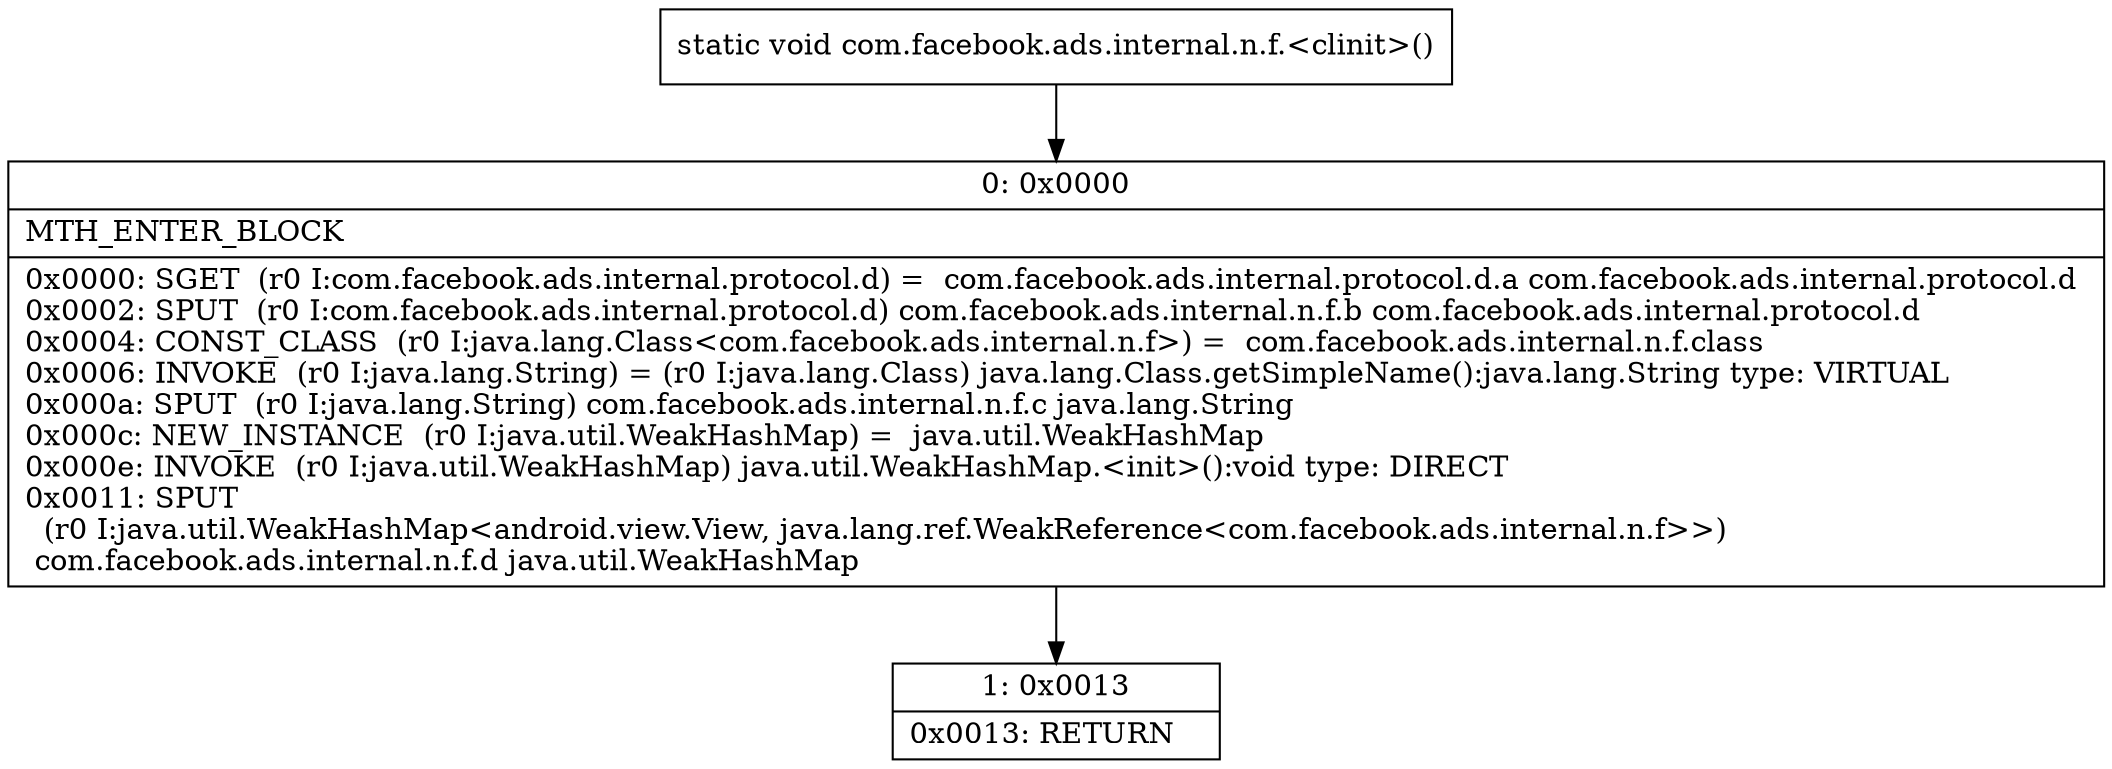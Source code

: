 digraph "CFG forcom.facebook.ads.internal.n.f.\<clinit\>()V" {
Node_0 [shape=record,label="{0\:\ 0x0000|MTH_ENTER_BLOCK\l|0x0000: SGET  (r0 I:com.facebook.ads.internal.protocol.d) =  com.facebook.ads.internal.protocol.d.a com.facebook.ads.internal.protocol.d \l0x0002: SPUT  (r0 I:com.facebook.ads.internal.protocol.d) com.facebook.ads.internal.n.f.b com.facebook.ads.internal.protocol.d \l0x0004: CONST_CLASS  (r0 I:java.lang.Class\<com.facebook.ads.internal.n.f\>) =  com.facebook.ads.internal.n.f.class \l0x0006: INVOKE  (r0 I:java.lang.String) = (r0 I:java.lang.Class) java.lang.Class.getSimpleName():java.lang.String type: VIRTUAL \l0x000a: SPUT  (r0 I:java.lang.String) com.facebook.ads.internal.n.f.c java.lang.String \l0x000c: NEW_INSTANCE  (r0 I:java.util.WeakHashMap) =  java.util.WeakHashMap \l0x000e: INVOKE  (r0 I:java.util.WeakHashMap) java.util.WeakHashMap.\<init\>():void type: DIRECT \l0x0011: SPUT  \l  (r0 I:java.util.WeakHashMap\<android.view.View, java.lang.ref.WeakReference\<com.facebook.ads.internal.n.f\>\>)\l com.facebook.ads.internal.n.f.d java.util.WeakHashMap \l}"];
Node_1 [shape=record,label="{1\:\ 0x0013|0x0013: RETURN   \l}"];
MethodNode[shape=record,label="{static void com.facebook.ads.internal.n.f.\<clinit\>() }"];
MethodNode -> Node_0;
Node_0 -> Node_1;
}

